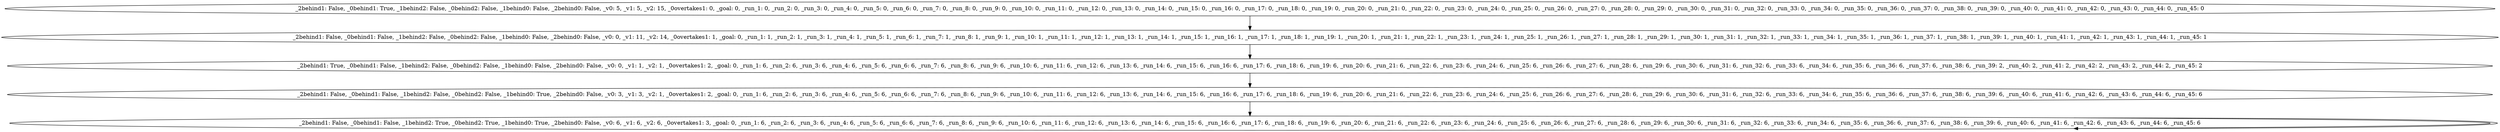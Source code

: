 digraph  {
0 [_0behind1=True, _0behind2=False, _0overtakes1=0, _1behind0=False, _1behind2=False, _2behind0=False, _2behind1=False, _goal=0, _run_1=0, _run_10=0, _run_11=0, _run_12=0, _run_13=0, _run_14=0, _run_15=0, _run_16=0, _run_17=0, _run_18=0, _run_19=0, _run_2=0, _run_20=0, _run_21=0, _run_22=0, _run_23=0, _run_24=0, _run_25=0, _run_26=0, _run_27=0, _run_28=0, _run_29=0, _run_3=0, _run_30=0, _run_31=0, _run_32=0, _run_33=0, _run_34=0, _run_35=0, _run_36=0, _run_37=0, _run_38=0, _run_39=0, _run_4=0, _run_40=0, _run_41=0, _run_42=0, _run_43=0, _run_44=0, _run_45=0, _run_5=0, _run_6=0, _run_7=0, _run_8=0, _run_9=0, _v0=5, _v1=5, _v2=15, label="_2behind1: False, _0behind1: True, _1behind2: False, _0behind2: False, _1behind0: False, _2behind0: False, _v0: 5, _v1: 5, _v2: 15, _0overtakes1: 0, _goal: 0, _run_1: 0, _run_2: 0, _run_3: 0, _run_4: 0, _run_5: 0, _run_6: 0, _run_7: 0, _run_8: 0, _run_9: 0, _run_10: 0, _run_11: 0, _run_12: 0, _run_13: 0, _run_14: 0, _run_15: 0, _run_16: 0, _run_17: 0, _run_18: 0, _run_19: 0, _run_20: 0, _run_21: 0, _run_22: 0, _run_23: 0, _run_24: 0, _run_25: 0, _run_26: 0, _run_27: 0, _run_28: 0, _run_29: 0, _run_30: 0, _run_31: 0, _run_32: 0, _run_33: 0, _run_34: 0, _run_35: 0, _run_36: 0, _run_37: 0, _run_38: 0, _run_39: 0, _run_40: 0, _run_41: 0, _run_42: 0, _run_43: 0, _run_44: 0, _run_45: 0"];
1 [_0behind1=False, _0behind2=False, _0overtakes1=1, _1behind0=False, _1behind2=False, _2behind0=False, _2behind1=False, _goal=0, _run_1=1, _run_10=1, _run_11=1, _run_12=1, _run_13=1, _run_14=1, _run_15=1, _run_16=1, _run_17=1, _run_18=1, _run_19=1, _run_2=1, _run_20=1, _run_21=1, _run_22=1, _run_23=1, _run_24=1, _run_25=1, _run_26=1, _run_27=1, _run_28=1, _run_29=1, _run_3=1, _run_30=1, _run_31=1, _run_32=1, _run_33=1, _run_34=1, _run_35=1, _run_36=1, _run_37=1, _run_38=1, _run_39=1, _run_4=1, _run_40=1, _run_41=1, _run_42=1, _run_43=1, _run_44=1, _run_45=1, _run_5=1, _run_6=1, _run_7=1, _run_8=1, _run_9=1, _v0=0, _v1=11, _v2=14, label="_2behind1: False, _0behind1: False, _1behind2: False, _0behind2: False, _1behind0: False, _2behind0: False, _v0: 0, _v1: 11, _v2: 14, _0overtakes1: 1, _goal: 0, _run_1: 1, _run_2: 1, _run_3: 1, _run_4: 1, _run_5: 1, _run_6: 1, _run_7: 1, _run_8: 1, _run_9: 1, _run_10: 1, _run_11: 1, _run_12: 1, _run_13: 1, _run_14: 1, _run_15: 1, _run_16: 1, _run_17: 1, _run_18: 1, _run_19: 1, _run_20: 1, _run_21: 1, _run_22: 1, _run_23: 1, _run_24: 1, _run_25: 1, _run_26: 1, _run_27: 1, _run_28: 1, _run_29: 1, _run_30: 1, _run_31: 1, _run_32: 1, _run_33: 1, _run_34: 1, _run_35: 1, _run_36: 1, _run_37: 1, _run_38: 1, _run_39: 1, _run_40: 1, _run_41: 1, _run_42: 1, _run_43: 1, _run_44: 1, _run_45: 1"];
2 [_0behind1=False, _0behind2=False, _0overtakes1=2, _1behind0=False, _1behind2=False, _2behind0=False, _2behind1=True, _goal=0, _run_1=6, _run_10=6, _run_11=6, _run_12=6, _run_13=6, _run_14=6, _run_15=6, _run_16=6, _run_17=6, _run_18=6, _run_19=6, _run_2=6, _run_20=6, _run_21=6, _run_22=6, _run_23=6, _run_24=6, _run_25=6, _run_26=6, _run_27=6, _run_28=6, _run_29=6, _run_3=6, _run_30=6, _run_31=6, _run_32=6, _run_33=6, _run_34=6, _run_35=6, _run_36=6, _run_37=6, _run_38=6, _run_39=2, _run_4=6, _run_40=2, _run_41=2, _run_42=2, _run_43=2, _run_44=2, _run_45=2, _run_5=6, _run_6=6, _run_7=6, _run_8=6, _run_9=6, _v0=0, _v1=1, _v2=1, label="_2behind1: True, _0behind1: False, _1behind2: False, _0behind2: False, _1behind0: False, _2behind0: False, _v0: 0, _v1: 1, _v2: 1, _0overtakes1: 2, _goal: 0, _run_1: 6, _run_2: 6, _run_3: 6, _run_4: 6, _run_5: 6, _run_6: 6, _run_7: 6, _run_8: 6, _run_9: 6, _run_10: 6, _run_11: 6, _run_12: 6, _run_13: 6, _run_14: 6, _run_15: 6, _run_16: 6, _run_17: 6, _run_18: 6, _run_19: 6, _run_20: 6, _run_21: 6, _run_22: 6, _run_23: 6, _run_24: 6, _run_25: 6, _run_26: 6, _run_27: 6, _run_28: 6, _run_29: 6, _run_30: 6, _run_31: 6, _run_32: 6, _run_33: 6, _run_34: 6, _run_35: 6, _run_36: 6, _run_37: 6, _run_38: 6, _run_39: 2, _run_40: 2, _run_41: 2, _run_42: 2, _run_43: 2, _run_44: 2, _run_45: 2"];
3 [_0behind1=False, _0behind2=False, _0overtakes1=2, _1behind0=True, _1behind2=False, _2behind0=False, _2behind1=False, _goal=0, _run_1=6, _run_10=6, _run_11=6, _run_12=6, _run_13=6, _run_14=6, _run_15=6, _run_16=6, _run_17=6, _run_18=6, _run_19=6, _run_2=6, _run_20=6, _run_21=6, _run_22=6, _run_23=6, _run_24=6, _run_25=6, _run_26=6, _run_27=6, _run_28=6, _run_29=6, _run_3=6, _run_30=6, _run_31=6, _run_32=6, _run_33=6, _run_34=6, _run_35=6, _run_36=6, _run_37=6, _run_38=6, _run_39=6, _run_4=6, _run_40=6, _run_41=6, _run_42=6, _run_43=6, _run_44=6, _run_45=6, _run_5=6, _run_6=6, _run_7=6, _run_8=6, _run_9=6, _v0=3, _v1=3, _v2=1, label="_2behind1: False, _0behind1: False, _1behind2: False, _0behind2: False, _1behind0: True, _2behind0: False, _v0: 3, _v1: 3, _v2: 1, _0overtakes1: 2, _goal: 0, _run_1: 6, _run_2: 6, _run_3: 6, _run_4: 6, _run_5: 6, _run_6: 6, _run_7: 6, _run_8: 6, _run_9: 6, _run_10: 6, _run_11: 6, _run_12: 6, _run_13: 6, _run_14: 6, _run_15: 6, _run_16: 6, _run_17: 6, _run_18: 6, _run_19: 6, _run_20: 6, _run_21: 6, _run_22: 6, _run_23: 6, _run_24: 6, _run_25: 6, _run_26: 6, _run_27: 6, _run_28: 6, _run_29: 6, _run_30: 6, _run_31: 6, _run_32: 6, _run_33: 6, _run_34: 6, _run_35: 6, _run_36: 6, _run_37: 6, _run_38: 6, _run_39: 6, _run_40: 6, _run_41: 6, _run_42: 6, _run_43: 6, _run_44: 6, _run_45: 6"];
4 [_0behind1=False, _0behind2=True, _0overtakes1=3, _1behind0=True, _1behind2=True, _2behind0=False, _2behind1=False, _goal=0, _run_1=6, _run_10=6, _run_11=6, _run_12=6, _run_13=6, _run_14=6, _run_15=6, _run_16=6, _run_17=6, _run_18=6, _run_19=6, _run_2=6, _run_20=6, _run_21=6, _run_22=6, _run_23=6, _run_24=6, _run_25=6, _run_26=6, _run_27=6, _run_28=6, _run_29=6, _run_3=6, _run_30=6, _run_31=6, _run_32=6, _run_33=6, _run_34=6, _run_35=6, _run_36=6, _run_37=6, _run_38=6, _run_39=6, _run_4=6, _run_40=6, _run_41=6, _run_42=6, _run_43=6, _run_44=6, _run_45=6, _run_5=6, _run_6=6, _run_7=6, _run_8=6, _run_9=6, _v0=6, _v1=6, _v2=6, label="_2behind1: False, _0behind1: False, _1behind2: True, _0behind2: True, _1behind0: True, _2behind0: False, _v0: 6, _v1: 6, _v2: 6, _0overtakes1: 3, _goal: 0, _run_1: 6, _run_2: 6, _run_3: 6, _run_4: 6, _run_5: 6, _run_6: 6, _run_7: 6, _run_8: 6, _run_9: 6, _run_10: 6, _run_11: 6, _run_12: 6, _run_13: 6, _run_14: 6, _run_15: 6, _run_16: 6, _run_17: 6, _run_18: 6, _run_19: 6, _run_20: 6, _run_21: 6, _run_22: 6, _run_23: 6, _run_24: 6, _run_25: 6, _run_26: 6, _run_27: 6, _run_28: 6, _run_29: 6, _run_30: 6, _run_31: 6, _run_32: 6, _run_33: 6, _run_34: 6, _run_35: 6, _run_36: 6, _run_37: 6, _run_38: 6, _run_39: 6, _run_40: 6, _run_41: 6, _run_42: 6, _run_43: 6, _run_44: 6, _run_45: 6"];
0 -> 1;
1 -> 2;
2 -> 3;
3 -> 4;
4 -> 4;
node [label="shape: box", shape=box];
}
